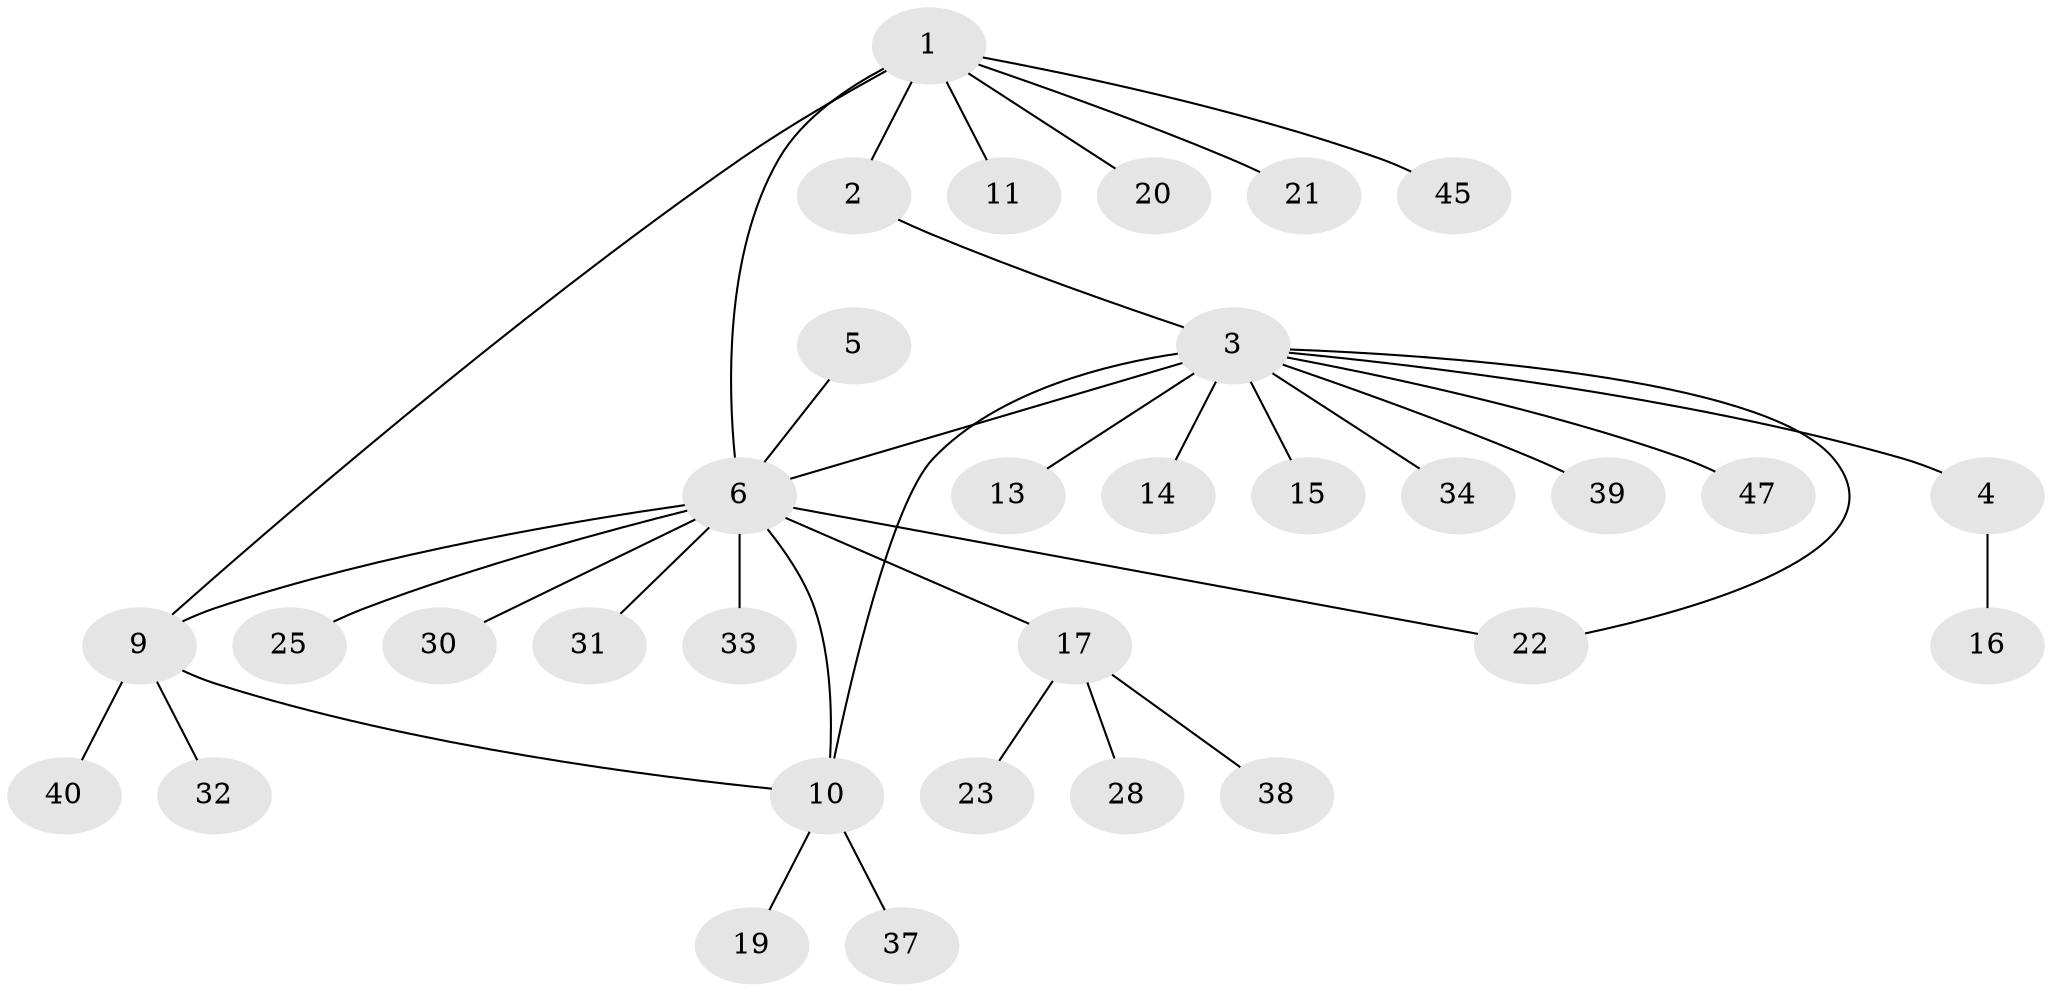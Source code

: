 // original degree distribution, {8: 0.06382978723404255, 2: 0.23404255319148937, 12: 0.02127659574468085, 1: 0.5531914893617021, 3: 0.06382978723404255, 5: 0.02127659574468085, 6: 0.02127659574468085, 4: 0.02127659574468085}
// Generated by graph-tools (version 1.1) at 2025/19/03/04/25 18:19:48]
// undirected, 32 vertices, 36 edges
graph export_dot {
graph [start="1"]
  node [color=gray90,style=filled];
  1;
  2;
  3;
  4;
  5;
  6 [super="+7"];
  9;
  10 [super="+18"];
  11 [super="+26"];
  13;
  14 [super="+24"];
  15;
  16 [super="+44"];
  17;
  19;
  20 [super="+36"];
  21;
  22 [super="+27"];
  23;
  25;
  28;
  30 [super="+41"];
  31;
  32;
  33;
  34;
  37;
  38;
  39;
  40;
  45;
  47;
  1 -- 2;
  1 -- 6 [weight=2];
  1 -- 9;
  1 -- 11;
  1 -- 20;
  1 -- 21;
  1 -- 45;
  2 -- 3;
  3 -- 4;
  3 -- 6 [weight=2];
  3 -- 10;
  3 -- 13;
  3 -- 14;
  3 -- 15;
  3 -- 22;
  3 -- 34;
  3 -- 39;
  3 -- 47;
  4 -- 16;
  5 -- 6;
  6 -- 9;
  6 -- 17;
  6 -- 25;
  6 -- 31 [weight=2];
  6 -- 33;
  6 -- 10;
  6 -- 22;
  6 -- 30;
  9 -- 10;
  9 -- 32;
  9 -- 40;
  10 -- 19;
  10 -- 37;
  17 -- 23;
  17 -- 28;
  17 -- 38;
}
